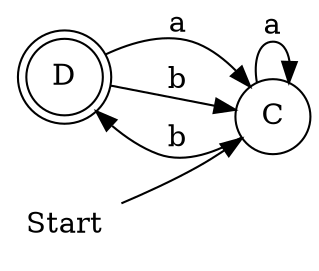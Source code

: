 digraph {
    graph [rankdir=LR]
    node [shape=circle]
    D [shape=doublecircle]
    C -> C [label=" a "]
    C -> D [label=" b "]
    D -> C [label=" a "]
    D -> C [label=" b "]
    start [label="Start" shape=none]
    start -> C
}
